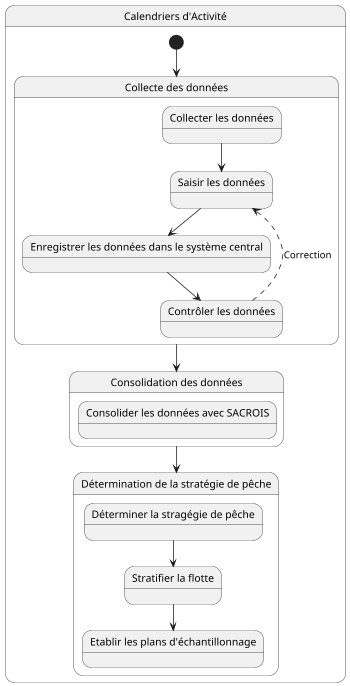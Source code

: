 @startuml
'https://plantuml.com/state-diagram

scale 350 width


state "Calendriers d'Activité" as calendriers {

    state "Collecte des données" as collecte {
      state "Collecter les données" as collecter
      state "Saisir les données" as saisir
      state "Enregistrer les données dans le système central" as enregistrer
      state "Contrôler les données" as contrôler
      collecter --> saisir
      saisir --> enregistrer
      enregistrer --> contrôler
      contrôler --[dashed]-> saisir : Correction
    }

    state "Consolidation des données" as consolidation {
      state "Consolider les données avec SACROIS" as consolider

    }

    state "Détermination de la stratégie de pêche" as stratégie_peche {
      state "Déterminer la stragégie de pêche" as stratégie
      state "Stratifier la flotte" as stratifier
      state "Etablir les plans d'échantillonnage" as échantillonner
      stratégie --> stratifier
      stratifier --> échantillonner
    }

    [*] --> collecte
    collecte --> consolidation
    consolidation --> stratégie_peche
}



@enduml